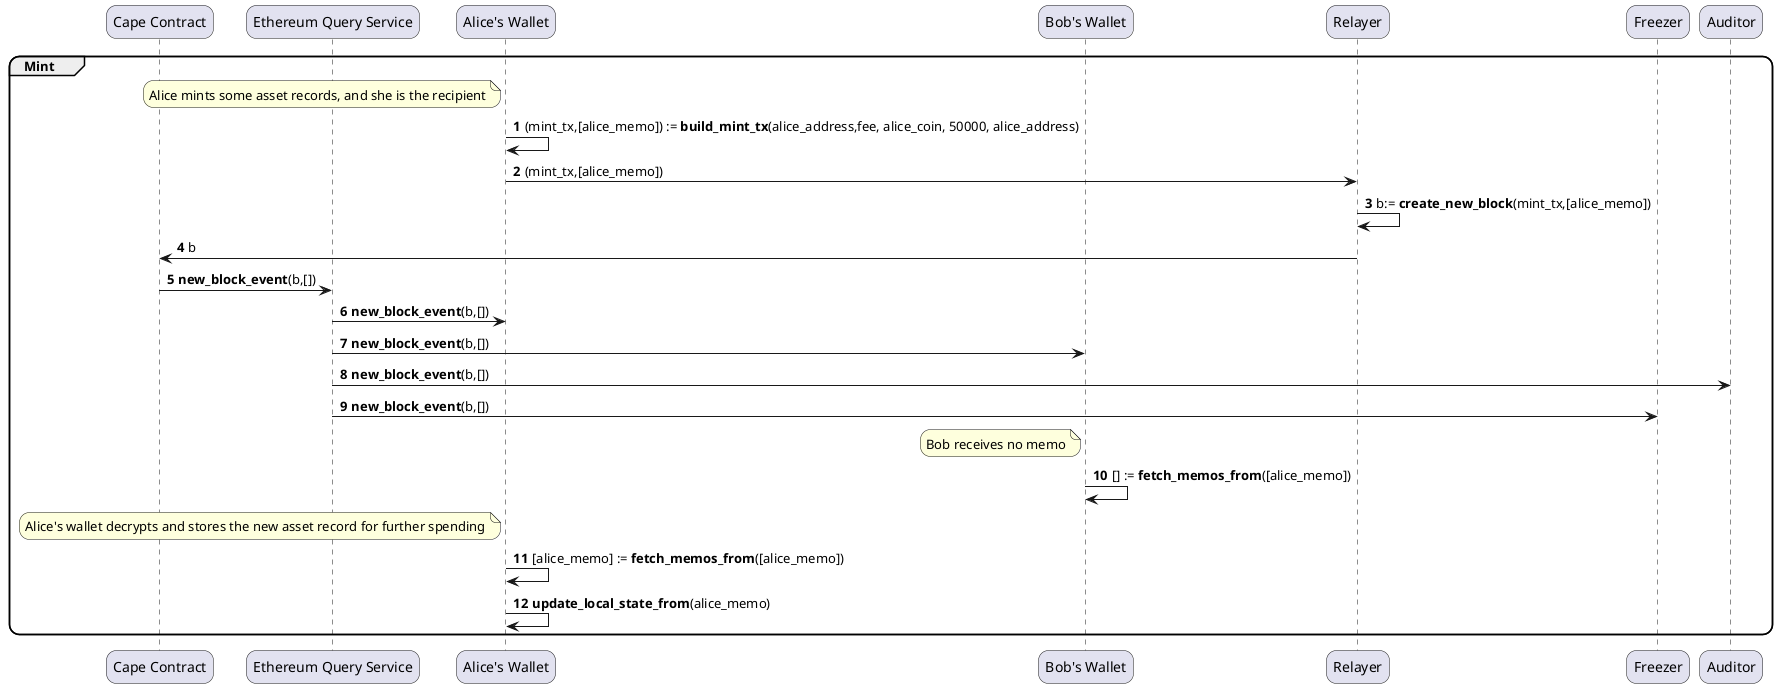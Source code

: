 @startuml
autonumber

skinparam roundcorner 20

participant "Cape Contract" as C
participant "Ethereum Query Service" as EQS
participant "Alice's Wallet" as W_A
participant "Bob's Wallet" as W_B
participant "Relayer" as R
participant "Freezer" as F
participant "Auditor" as A


group Mint
    note left W_A: Alice mints some asset records, and she is the recipient
    W_A -> W_A: (mint_tx,[alice_memo]) := **build_mint_tx**(alice_address,fee, alice_coin, 50000, alice_address)
    W_A -> R: (mint_tx,[alice_memo])
    R -> R: b:= **create_new_block**(mint_tx,[alice_memo])
    R -> C: b
    C -> EQS: **new_block_event**(b,[])
    EQS -> W_A: **new_block_event**(b,[])
    EQS -> W_B: **new_block_event**(b,[])
    EQS -> A: **new_block_event**(b,[])
    EQS -> F: **new_block_event**(b,[])
    note left W_B: Bob receives no memo
    W_B -> W_B: [] := **fetch_memos_from**([alice_memo])
    note left W_A: Alice's wallet decrypts and stores the new asset record for further spending
    W_A -> W_A: [alice_memo] := **fetch_memos_from**([alice_memo])
    W_A -> W_A: **update_local_state_from**(alice_memo)
end group

@enduml
